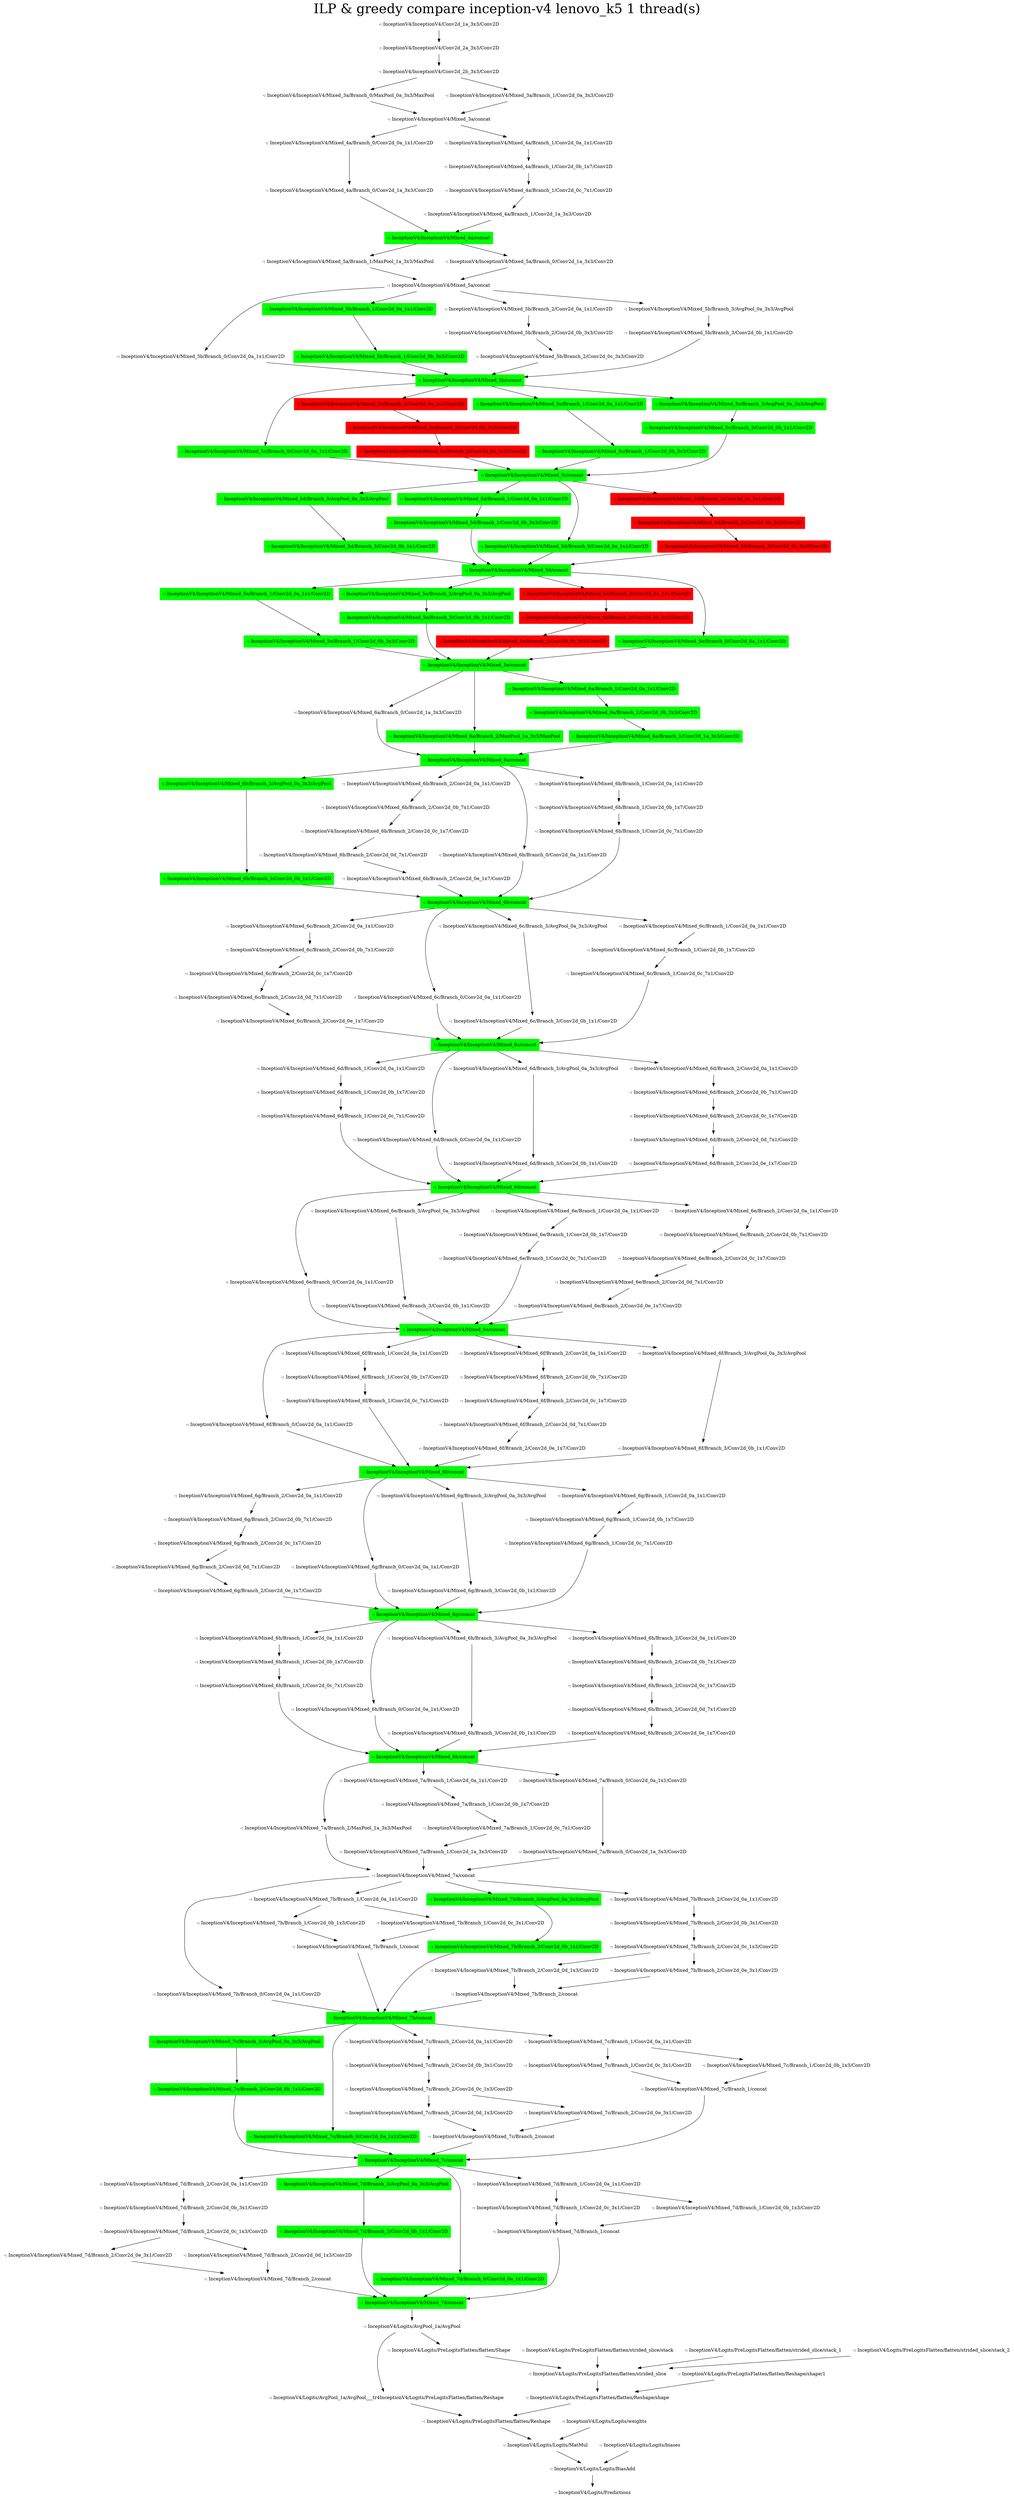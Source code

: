 digraph G {
label     = "ILP & greedy compare inception-v4 lenovo_k5 1 thread(s)"
    labelloc  =  t // t: Place the graph's title on top.
    fontsize  = 40 // Make title stand out by giving a large font size
    fontcolor = black"-: InceptionV4/InceptionV4/Conv2d_1a_3x3/Conv2D"->"-: InceptionV4/InceptionV4/Conv2d_2a_3x3/Conv2D";
"-: InceptionV4/InceptionV4/Conv2d_1a_3x3/Conv2D" [shape=box,style=filled,color=white];
"-: InceptionV4/InceptionV4/Conv2d_2a_3x3/Conv2D"->"-: InceptionV4/InceptionV4/Conv2d_2b_3x3/Conv2D";
"-: InceptionV4/InceptionV4/Conv2d_2a_3x3/Conv2D" [shape=box,style=filled,color=white];
"-: InceptionV4/InceptionV4/Conv2d_2b_3x3/Conv2D"->"-: InceptionV4/InceptionV4/Mixed_3a/Branch_0/MaxPool_0a_3x3/MaxPool";
"-: InceptionV4/InceptionV4/Conv2d_2b_3x3/Conv2D"->"-: InceptionV4/InceptionV4/Mixed_3a/Branch_1/Conv2d_0a_3x3/Conv2D";
"-: InceptionV4/InceptionV4/Conv2d_2b_3x3/Conv2D" [shape=box,style=filled,color=white];
"-: InceptionV4/InceptionV4/Mixed_3a/Branch_0/MaxPool_0a_3x3/MaxPool"->"-: InceptionV4/InceptionV4/Mixed_3a/concat";
"-: InceptionV4/InceptionV4/Mixed_3a/Branch_0/MaxPool_0a_3x3/MaxPool" [shape=box,style=filled,color=white];
"-: InceptionV4/InceptionV4/Mixed_3a/Branch_1/Conv2d_0a_3x3/Conv2D"->"-: InceptionV4/InceptionV4/Mixed_3a/concat";
"-: InceptionV4/InceptionV4/Mixed_3a/Branch_1/Conv2d_0a_3x3/Conv2D" [shape=box,style=filled,color=white];
"-: InceptionV4/InceptionV4/Mixed_3a/concat"->"-: InceptionV4/InceptionV4/Mixed_4a/Branch_0/Conv2d_0a_1x1/Conv2D";
"-: InceptionV4/InceptionV4/Mixed_3a/concat"->"-: InceptionV4/InceptionV4/Mixed_4a/Branch_1/Conv2d_0a_1x1/Conv2D";
"-: InceptionV4/InceptionV4/Mixed_3a/concat" [shape=box,style=filled,color=white];
"-: InceptionV4/InceptionV4/Mixed_4a/Branch_0/Conv2d_0a_1x1/Conv2D"->"-: InceptionV4/InceptionV4/Mixed_4a/Branch_0/Conv2d_1a_3x3/Conv2D";
"-: InceptionV4/InceptionV4/Mixed_4a/Branch_0/Conv2d_0a_1x1/Conv2D" [shape=box,style=filled,color=white];
"-: InceptionV4/InceptionV4/Mixed_4a/Branch_0/Conv2d_1a_3x3/Conv2D"->"-: InceptionV4/InceptionV4/Mixed_4a/concat";
"-: InceptionV4/InceptionV4/Mixed_4a/Branch_0/Conv2d_1a_3x3/Conv2D" [shape=box,style=filled,color=white];
"-: InceptionV4/InceptionV4/Mixed_4a/Branch_1/Conv2d_0a_1x1/Conv2D"->"-: InceptionV4/InceptionV4/Mixed_4a/Branch_1/Conv2d_0b_1x7/Conv2D";
"-: InceptionV4/InceptionV4/Mixed_4a/Branch_1/Conv2d_0a_1x1/Conv2D" [shape=box,style=filled,color=white];
"-: InceptionV4/InceptionV4/Mixed_4a/Branch_1/Conv2d_0b_1x7/Conv2D"->"-: InceptionV4/InceptionV4/Mixed_4a/Branch_1/Conv2d_0c_7x1/Conv2D";
"-: InceptionV4/InceptionV4/Mixed_4a/Branch_1/Conv2d_0b_1x7/Conv2D" [shape=box,style=filled,color=white];
"-: InceptionV4/InceptionV4/Mixed_4a/Branch_1/Conv2d_0c_7x1/Conv2D"->"-: InceptionV4/InceptionV4/Mixed_4a/Branch_1/Conv2d_1a_3x3/Conv2D";
"-: InceptionV4/InceptionV4/Mixed_4a/Branch_1/Conv2d_0c_7x1/Conv2D" [shape=box,style=filled,color=white];
"-: InceptionV4/InceptionV4/Mixed_4a/Branch_1/Conv2d_1a_3x3/Conv2D"->"-: InceptionV4/InceptionV4/Mixed_4a/concat";
"-: InceptionV4/InceptionV4/Mixed_4a/Branch_1/Conv2d_1a_3x3/Conv2D" [shape=box,style=filled,color=white];
"-: InceptionV4/InceptionV4/Mixed_4a/concat"->"-: InceptionV4/InceptionV4/Mixed_5a/Branch_1/MaxPool_1a_3x3/MaxPool";
"-: InceptionV4/InceptionV4/Mixed_4a/concat"->"-: InceptionV4/InceptionV4/Mixed_5a/Branch_0/Conv2d_1a_3x3/Conv2D";
"-: InceptionV4/InceptionV4/Mixed_4a/concat" [shape=box,style=filled,color=green];
"-: InceptionV4/InceptionV4/Mixed_5a/Branch_0/Conv2d_1a_3x3/Conv2D"->"-: InceptionV4/InceptionV4/Mixed_5a/concat";
"-: InceptionV4/InceptionV4/Mixed_5a/Branch_0/Conv2d_1a_3x3/Conv2D" [shape=box,style=filled,color=white];
"-: InceptionV4/InceptionV4/Mixed_5a/Branch_1/MaxPool_1a_3x3/MaxPool"->"-: InceptionV4/InceptionV4/Mixed_5a/concat";
"-: InceptionV4/InceptionV4/Mixed_5a/Branch_1/MaxPool_1a_3x3/MaxPool" [shape=box,style=filled,color=white];
"-: InceptionV4/InceptionV4/Mixed_5a/concat"->"-: InceptionV4/InceptionV4/Mixed_5b/Branch_0/Conv2d_0a_1x1/Conv2D";
"-: InceptionV4/InceptionV4/Mixed_5a/concat"->"-: InceptionV4/InceptionV4/Mixed_5b/Branch_1/Conv2d_0a_1x1/Conv2D";
"-: InceptionV4/InceptionV4/Mixed_5a/concat"->"-: InceptionV4/InceptionV4/Mixed_5b/Branch_2/Conv2d_0a_1x1/Conv2D";
"-: InceptionV4/InceptionV4/Mixed_5a/concat"->"-: InceptionV4/InceptionV4/Mixed_5b/Branch_3/AvgPool_0a_3x3/AvgPool";
"-: InceptionV4/InceptionV4/Mixed_5a/concat" [shape=box,style=filled,color=white];
"-: InceptionV4/InceptionV4/Mixed_5b/Branch_0/Conv2d_0a_1x1/Conv2D"->"-: InceptionV4/InceptionV4/Mixed_5b/concat";
"-: InceptionV4/InceptionV4/Mixed_5b/Branch_0/Conv2d_0a_1x1/Conv2D" [shape=box,style=filled,color=white];
"-: InceptionV4/InceptionV4/Mixed_5b/Branch_1/Conv2d_0a_1x1/Conv2D"->"-: InceptionV4/InceptionV4/Mixed_5b/Branch_1/Conv2d_0b_3x3/Conv2D";
"-: InceptionV4/InceptionV4/Mixed_5b/Branch_1/Conv2d_0a_1x1/Conv2D" [shape=box,style=filled,color=green];
"-: InceptionV4/InceptionV4/Mixed_5b/Branch_1/Conv2d_0b_3x3/Conv2D"->"-: InceptionV4/InceptionV4/Mixed_5b/concat";
"-: InceptionV4/InceptionV4/Mixed_5b/Branch_1/Conv2d_0b_3x3/Conv2D" [shape=box,style=filled,color=green];
"-: InceptionV4/InceptionV4/Mixed_5b/Branch_2/Conv2d_0a_1x1/Conv2D"->"-: InceptionV4/InceptionV4/Mixed_5b/Branch_2/Conv2d_0b_3x3/Conv2D";
"-: InceptionV4/InceptionV4/Mixed_5b/Branch_2/Conv2d_0a_1x1/Conv2D" [shape=box,style=filled,color=white];
"-: InceptionV4/InceptionV4/Mixed_5b/Branch_2/Conv2d_0b_3x3/Conv2D"->"-: InceptionV4/InceptionV4/Mixed_5b/Branch_2/Conv2d_0c_3x3/Conv2D";
"-: InceptionV4/InceptionV4/Mixed_5b/Branch_2/Conv2d_0b_3x3/Conv2D" [shape=box,style=filled,color=white];
"-: InceptionV4/InceptionV4/Mixed_5b/Branch_2/Conv2d_0c_3x3/Conv2D"->"-: InceptionV4/InceptionV4/Mixed_5b/concat";
"-: InceptionV4/InceptionV4/Mixed_5b/Branch_2/Conv2d_0c_3x3/Conv2D" [shape=box,style=filled,color=white];
"-: InceptionV4/InceptionV4/Mixed_5b/Branch_3/AvgPool_0a_3x3/AvgPool"->"-: InceptionV4/InceptionV4/Mixed_5b/Branch_3/Conv2d_0b_1x1/Conv2D";
"-: InceptionV4/InceptionV4/Mixed_5b/Branch_3/AvgPool_0a_3x3/AvgPool" [shape=box,style=filled,color=white];
"-: InceptionV4/InceptionV4/Mixed_5b/Branch_3/Conv2d_0b_1x1/Conv2D"->"-: InceptionV4/InceptionV4/Mixed_5b/concat";
"-: InceptionV4/InceptionV4/Mixed_5b/Branch_3/Conv2d_0b_1x1/Conv2D" [shape=box,style=filled,color=white];
"-: InceptionV4/InceptionV4/Mixed_5b/concat"->"-: InceptionV4/InceptionV4/Mixed_5c/Branch_0/Conv2d_0a_1x1/Conv2D";
"-: InceptionV4/InceptionV4/Mixed_5b/concat"->"-: InceptionV4/InceptionV4/Mixed_5c/Branch_2/Conv2d_0a_1x1/Conv2D";
"-: InceptionV4/InceptionV4/Mixed_5b/concat"->"-: InceptionV4/InceptionV4/Mixed_5c/Branch_1/Conv2d_0a_1x1/Conv2D";
"-: InceptionV4/InceptionV4/Mixed_5b/concat"->"-: InceptionV4/InceptionV4/Mixed_5c/Branch_3/AvgPool_0a_3x3/AvgPool";
"-: InceptionV4/InceptionV4/Mixed_5b/concat" [shape=box,style=filled,color=green];
"-: InceptionV4/InceptionV4/Mixed_5c/Branch_0/Conv2d_0a_1x1/Conv2D"->"-: InceptionV4/InceptionV4/Mixed_5c/concat";
"-: InceptionV4/InceptionV4/Mixed_5c/Branch_0/Conv2d_0a_1x1/Conv2D" [shape=box,style=filled,color=green];
"-: InceptionV4/InceptionV4/Mixed_5c/Branch_1/Conv2d_0a_1x1/Conv2D"->"-: InceptionV4/InceptionV4/Mixed_5c/Branch_1/Conv2d_0b_3x3/Conv2D";
"-: InceptionV4/InceptionV4/Mixed_5c/Branch_1/Conv2d_0a_1x1/Conv2D" [shape=box,style=filled,color=green];
"-: InceptionV4/InceptionV4/Mixed_5c/Branch_1/Conv2d_0b_3x3/Conv2D"->"-: InceptionV4/InceptionV4/Mixed_5c/concat";
"-: InceptionV4/InceptionV4/Mixed_5c/Branch_1/Conv2d_0b_3x3/Conv2D" [shape=box,style=filled,color=green];
"-: InceptionV4/InceptionV4/Mixed_5c/Branch_2/Conv2d_0a_1x1/Conv2D"->"-: InceptionV4/InceptionV4/Mixed_5c/Branch_2/Conv2d_0b_3x3/Conv2D";
"-: InceptionV4/InceptionV4/Mixed_5c/Branch_2/Conv2d_0a_1x1/Conv2D" [shape=box,style=filled,color=red];
"-: InceptionV4/InceptionV4/Mixed_5c/Branch_2/Conv2d_0b_3x3/Conv2D"->"-: InceptionV4/InceptionV4/Mixed_5c/Branch_2/Conv2d_0c_3x3/Conv2D";
"-: InceptionV4/InceptionV4/Mixed_5c/Branch_2/Conv2d_0b_3x3/Conv2D" [shape=box,style=filled,color=red];
"-: InceptionV4/InceptionV4/Mixed_5c/Branch_2/Conv2d_0c_3x3/Conv2D"->"-: InceptionV4/InceptionV4/Mixed_5c/concat";
"-: InceptionV4/InceptionV4/Mixed_5c/Branch_2/Conv2d_0c_3x3/Conv2D" [shape=box,style=filled,color=red];
"-: InceptionV4/InceptionV4/Mixed_5c/Branch_3/AvgPool_0a_3x3/AvgPool"->"-: InceptionV4/InceptionV4/Mixed_5c/Branch_3/Conv2d_0b_1x1/Conv2D";
"-: InceptionV4/InceptionV4/Mixed_5c/Branch_3/AvgPool_0a_3x3/AvgPool" [shape=box,style=filled,color=green];
"-: InceptionV4/InceptionV4/Mixed_5c/Branch_3/Conv2d_0b_1x1/Conv2D"->"-: InceptionV4/InceptionV4/Mixed_5c/concat";
"-: InceptionV4/InceptionV4/Mixed_5c/Branch_3/Conv2d_0b_1x1/Conv2D" [shape=box,style=filled,color=green];
"-: InceptionV4/InceptionV4/Mixed_5c/concat"->"-: InceptionV4/InceptionV4/Mixed_5d/Branch_3/AvgPool_0a_3x3/AvgPool";
"-: InceptionV4/InceptionV4/Mixed_5c/concat"->"-: InceptionV4/InceptionV4/Mixed_5d/Branch_1/Conv2d_0a_1x1/Conv2D";
"-: InceptionV4/InceptionV4/Mixed_5c/concat"->"-: InceptionV4/InceptionV4/Mixed_5d/Branch_0/Conv2d_0a_1x1/Conv2D";
"-: InceptionV4/InceptionV4/Mixed_5c/concat"->"-: InceptionV4/InceptionV4/Mixed_5d/Branch_2/Conv2d_0a_1x1/Conv2D";
"-: InceptionV4/InceptionV4/Mixed_5c/concat" [shape=box,style=filled,color=green];
"-: InceptionV4/InceptionV4/Mixed_5d/Branch_0/Conv2d_0a_1x1/Conv2D"->"-: InceptionV4/InceptionV4/Mixed_5d/concat";
"-: InceptionV4/InceptionV4/Mixed_5d/Branch_0/Conv2d_0a_1x1/Conv2D" [shape=box,style=filled,color=green];
"-: InceptionV4/InceptionV4/Mixed_5d/Branch_1/Conv2d_0a_1x1/Conv2D"->"-: InceptionV4/InceptionV4/Mixed_5d/Branch_1/Conv2d_0b_3x3/Conv2D";
"-: InceptionV4/InceptionV4/Mixed_5d/Branch_1/Conv2d_0a_1x1/Conv2D" [shape=box,style=filled,color=green];
"-: InceptionV4/InceptionV4/Mixed_5d/Branch_1/Conv2d_0b_3x3/Conv2D"->"-: InceptionV4/InceptionV4/Mixed_5d/concat";
"-: InceptionV4/InceptionV4/Mixed_5d/Branch_1/Conv2d_0b_3x3/Conv2D" [shape=box,style=filled,color=green];
"-: InceptionV4/InceptionV4/Mixed_5d/Branch_2/Conv2d_0a_1x1/Conv2D"->"-: InceptionV4/InceptionV4/Mixed_5d/Branch_2/Conv2d_0b_3x3/Conv2D";
"-: InceptionV4/InceptionV4/Mixed_5d/Branch_2/Conv2d_0a_1x1/Conv2D" [shape=box,style=filled,color=red];
"-: InceptionV4/InceptionV4/Mixed_5d/Branch_2/Conv2d_0b_3x3/Conv2D"->"-: InceptionV4/InceptionV4/Mixed_5d/Branch_2/Conv2d_0c_3x3/Conv2D";
"-: InceptionV4/InceptionV4/Mixed_5d/Branch_2/Conv2d_0b_3x3/Conv2D" [shape=box,style=filled,color=red];
"-: InceptionV4/InceptionV4/Mixed_5d/Branch_2/Conv2d_0c_3x3/Conv2D"->"-: InceptionV4/InceptionV4/Mixed_5d/concat";
"-: InceptionV4/InceptionV4/Mixed_5d/Branch_2/Conv2d_0c_3x3/Conv2D" [shape=box,style=filled,color=red];
"-: InceptionV4/InceptionV4/Mixed_5d/Branch_3/AvgPool_0a_3x3/AvgPool"->"-: InceptionV4/InceptionV4/Mixed_5d/Branch_3/Conv2d_0b_1x1/Conv2D";
"-: InceptionV4/InceptionV4/Mixed_5d/Branch_3/AvgPool_0a_3x3/AvgPool" [shape=box,style=filled,color=green];
"-: InceptionV4/InceptionV4/Mixed_5d/Branch_3/Conv2d_0b_1x1/Conv2D"->"-: InceptionV4/InceptionV4/Mixed_5d/concat";
"-: InceptionV4/InceptionV4/Mixed_5d/Branch_3/Conv2d_0b_1x1/Conv2D" [shape=box,style=filled,color=green];
"-: InceptionV4/InceptionV4/Mixed_5d/concat"->"-: InceptionV4/InceptionV4/Mixed_5e/Branch_1/Conv2d_0a_1x1/Conv2D";
"-: InceptionV4/InceptionV4/Mixed_5d/concat"->"-: InceptionV4/InceptionV4/Mixed_5e/Branch_3/AvgPool_0a_3x3/AvgPool";
"-: InceptionV4/InceptionV4/Mixed_5d/concat"->"-: InceptionV4/InceptionV4/Mixed_5e/Branch_2/Conv2d_0a_1x1/Conv2D";
"-: InceptionV4/InceptionV4/Mixed_5d/concat"->"-: InceptionV4/InceptionV4/Mixed_5e/Branch_0/Conv2d_0a_1x1/Conv2D";
"-: InceptionV4/InceptionV4/Mixed_5d/concat" [shape=box,style=filled,color=green];
"-: InceptionV4/InceptionV4/Mixed_5e/Branch_0/Conv2d_0a_1x1/Conv2D"->"-: InceptionV4/InceptionV4/Mixed_5e/concat";
"-: InceptionV4/InceptionV4/Mixed_5e/Branch_0/Conv2d_0a_1x1/Conv2D" [shape=box,style=filled,color=green];
"-: InceptionV4/InceptionV4/Mixed_5e/Branch_1/Conv2d_0a_1x1/Conv2D"->"-: InceptionV4/InceptionV4/Mixed_5e/Branch_1/Conv2d_0b_3x3/Conv2D";
"-: InceptionV4/InceptionV4/Mixed_5e/Branch_1/Conv2d_0a_1x1/Conv2D" [shape=box,style=filled,color=green];
"-: InceptionV4/InceptionV4/Mixed_5e/Branch_1/Conv2d_0b_3x3/Conv2D"->"-: InceptionV4/InceptionV4/Mixed_5e/concat";
"-: InceptionV4/InceptionV4/Mixed_5e/Branch_1/Conv2d_0b_3x3/Conv2D" [shape=box,style=filled,color=green];
"-: InceptionV4/InceptionV4/Mixed_5e/Branch_2/Conv2d_0a_1x1/Conv2D"->"-: InceptionV4/InceptionV4/Mixed_5e/Branch_2/Conv2d_0b_3x3/Conv2D";
"-: InceptionV4/InceptionV4/Mixed_5e/Branch_2/Conv2d_0a_1x1/Conv2D" [shape=box,style=filled,color=red];
"-: InceptionV4/InceptionV4/Mixed_5e/Branch_2/Conv2d_0b_3x3/Conv2D"->"-: InceptionV4/InceptionV4/Mixed_5e/Branch_2/Conv2d_0c_3x3/Conv2D";
"-: InceptionV4/InceptionV4/Mixed_5e/Branch_2/Conv2d_0b_3x3/Conv2D" [shape=box,style=filled,color=red];
"-: InceptionV4/InceptionV4/Mixed_5e/Branch_2/Conv2d_0c_3x3/Conv2D"->"-: InceptionV4/InceptionV4/Mixed_5e/concat";
"-: InceptionV4/InceptionV4/Mixed_5e/Branch_2/Conv2d_0c_3x3/Conv2D" [shape=box,style=filled,color=red];
"-: InceptionV4/InceptionV4/Mixed_5e/Branch_3/AvgPool_0a_3x3/AvgPool"->"-: InceptionV4/InceptionV4/Mixed_5e/Branch_3/Conv2d_0b_1x1/Conv2D";
"-: InceptionV4/InceptionV4/Mixed_5e/Branch_3/AvgPool_0a_3x3/AvgPool" [shape=box,style=filled,color=green];
"-: InceptionV4/InceptionV4/Mixed_5e/Branch_3/Conv2d_0b_1x1/Conv2D"->"-: InceptionV4/InceptionV4/Mixed_5e/concat";
"-: InceptionV4/InceptionV4/Mixed_5e/Branch_3/Conv2d_0b_1x1/Conv2D" [shape=box,style=filled,color=green];
"-: InceptionV4/InceptionV4/Mixed_5e/concat"->"-: InceptionV4/InceptionV4/Mixed_6a/Branch_0/Conv2d_1a_3x3/Conv2D";
"-: InceptionV4/InceptionV4/Mixed_5e/concat"->"-: InceptionV4/InceptionV4/Mixed_6a/Branch_2/MaxPool_1a_3x3/MaxPool";
"-: InceptionV4/InceptionV4/Mixed_5e/concat"->"-: InceptionV4/InceptionV4/Mixed_6a/Branch_1/Conv2d_0a_1x1/Conv2D";
"-: InceptionV4/InceptionV4/Mixed_5e/concat" [shape=box,style=filled,color=green];
"-: InceptionV4/InceptionV4/Mixed_6a/Branch_0/Conv2d_1a_3x3/Conv2D"->"-: InceptionV4/InceptionV4/Mixed_6a/concat";
"-: InceptionV4/InceptionV4/Mixed_6a/Branch_0/Conv2d_1a_3x3/Conv2D" [shape=box,style=filled,color=white];
"-: InceptionV4/InceptionV4/Mixed_6a/Branch_1/Conv2d_0a_1x1/Conv2D"->"-: InceptionV4/InceptionV4/Mixed_6a/Branch_1/Conv2d_0b_3x3/Conv2D";
"-: InceptionV4/InceptionV4/Mixed_6a/Branch_1/Conv2d_0a_1x1/Conv2D" [shape=box,style=filled,color=green];
"-: InceptionV4/InceptionV4/Mixed_6a/Branch_1/Conv2d_0b_3x3/Conv2D"->"-: InceptionV4/InceptionV4/Mixed_6a/Branch_1/Conv2d_1a_3x3/Conv2D";
"-: InceptionV4/InceptionV4/Mixed_6a/Branch_1/Conv2d_0b_3x3/Conv2D" [shape=box,style=filled,color=green];
"-: InceptionV4/InceptionV4/Mixed_6a/Branch_1/Conv2d_1a_3x3/Conv2D"->"-: InceptionV4/InceptionV4/Mixed_6a/concat";
"-: InceptionV4/InceptionV4/Mixed_6a/Branch_1/Conv2d_1a_3x3/Conv2D" [shape=box,style=filled,color=green];
"-: InceptionV4/InceptionV4/Mixed_6a/Branch_2/MaxPool_1a_3x3/MaxPool"->"-: InceptionV4/InceptionV4/Mixed_6a/concat";
"-: InceptionV4/InceptionV4/Mixed_6a/Branch_2/MaxPool_1a_3x3/MaxPool" [shape=box,style=filled,color=green];
"-: InceptionV4/InceptionV4/Mixed_6a/concat"->"-: InceptionV4/InceptionV4/Mixed_6b/Branch_3/AvgPool_0a_3x3/AvgPool";
"-: InceptionV4/InceptionV4/Mixed_6a/concat"->"-: InceptionV4/InceptionV4/Mixed_6b/Branch_2/Conv2d_0a_1x1/Conv2D";
"-: InceptionV4/InceptionV4/Mixed_6a/concat"->"-: InceptionV4/InceptionV4/Mixed_6b/Branch_0/Conv2d_0a_1x1/Conv2D";
"-: InceptionV4/InceptionV4/Mixed_6a/concat"->"-: InceptionV4/InceptionV4/Mixed_6b/Branch_1/Conv2d_0a_1x1/Conv2D";
"-: InceptionV4/InceptionV4/Mixed_6a/concat" [shape=box,style=filled,color=green];
"-: InceptionV4/InceptionV4/Mixed_6b/Branch_0/Conv2d_0a_1x1/Conv2D"->"-: InceptionV4/InceptionV4/Mixed_6b/concat";
"-: InceptionV4/InceptionV4/Mixed_6b/Branch_0/Conv2d_0a_1x1/Conv2D" [shape=box,style=filled,color=white];
"-: InceptionV4/InceptionV4/Mixed_6b/Branch_1/Conv2d_0a_1x1/Conv2D"->"-: InceptionV4/InceptionV4/Mixed_6b/Branch_1/Conv2d_0b_1x7/Conv2D";
"-: InceptionV4/InceptionV4/Mixed_6b/Branch_1/Conv2d_0a_1x1/Conv2D" [shape=box,style=filled,color=white];
"-: InceptionV4/InceptionV4/Mixed_6b/Branch_1/Conv2d_0b_1x7/Conv2D"->"-: InceptionV4/InceptionV4/Mixed_6b/Branch_1/Conv2d_0c_7x1/Conv2D";
"-: InceptionV4/InceptionV4/Mixed_6b/Branch_1/Conv2d_0b_1x7/Conv2D" [shape=box,style=filled,color=white];
"-: InceptionV4/InceptionV4/Mixed_6b/Branch_1/Conv2d_0c_7x1/Conv2D"->"-: InceptionV4/InceptionV4/Mixed_6b/concat";
"-: InceptionV4/InceptionV4/Mixed_6b/Branch_1/Conv2d_0c_7x1/Conv2D" [shape=box,style=filled,color=white];
"-: InceptionV4/InceptionV4/Mixed_6b/Branch_2/Conv2d_0a_1x1/Conv2D"->"-: InceptionV4/InceptionV4/Mixed_6b/Branch_2/Conv2d_0b_7x1/Conv2D";
"-: InceptionV4/InceptionV4/Mixed_6b/Branch_2/Conv2d_0a_1x1/Conv2D" [shape=box,style=filled,color=white];
"-: InceptionV4/InceptionV4/Mixed_6b/Branch_2/Conv2d_0b_7x1/Conv2D"->"-: InceptionV4/InceptionV4/Mixed_6b/Branch_2/Conv2d_0c_1x7/Conv2D";
"-: InceptionV4/InceptionV4/Mixed_6b/Branch_2/Conv2d_0b_7x1/Conv2D" [shape=box,style=filled,color=white];
"-: InceptionV4/InceptionV4/Mixed_6b/Branch_2/Conv2d_0c_1x7/Conv2D"->"-: InceptionV4/InceptionV4/Mixed_6b/Branch_2/Conv2d_0d_7x1/Conv2D";
"-: InceptionV4/InceptionV4/Mixed_6b/Branch_2/Conv2d_0c_1x7/Conv2D" [shape=box,style=filled,color=white];
"-: InceptionV4/InceptionV4/Mixed_6b/Branch_2/Conv2d_0d_7x1/Conv2D"->"-: InceptionV4/InceptionV4/Mixed_6b/Branch_2/Conv2d_0e_1x7/Conv2D";
"-: InceptionV4/InceptionV4/Mixed_6b/Branch_2/Conv2d_0d_7x1/Conv2D" [shape=box,style=filled,color=white];
"-: InceptionV4/InceptionV4/Mixed_6b/Branch_2/Conv2d_0e_1x7/Conv2D"->"-: InceptionV4/InceptionV4/Mixed_6b/concat";
"-: InceptionV4/InceptionV4/Mixed_6b/Branch_2/Conv2d_0e_1x7/Conv2D" [shape=box,style=filled,color=white];
"-: InceptionV4/InceptionV4/Mixed_6b/Branch_3/AvgPool_0a_3x3/AvgPool"->"-: InceptionV4/InceptionV4/Mixed_6b/Branch_3/Conv2d_0b_1x1/Conv2D";
"-: InceptionV4/InceptionV4/Mixed_6b/Branch_3/AvgPool_0a_3x3/AvgPool" [shape=box,style=filled,color=green];
"-: InceptionV4/InceptionV4/Mixed_6b/Branch_3/Conv2d_0b_1x1/Conv2D"->"-: InceptionV4/InceptionV4/Mixed_6b/concat";
"-: InceptionV4/InceptionV4/Mixed_6b/Branch_3/Conv2d_0b_1x1/Conv2D" [shape=box,style=filled,color=green];
"-: InceptionV4/InceptionV4/Mixed_6b/concat"->"-: InceptionV4/InceptionV4/Mixed_6c/Branch_2/Conv2d_0a_1x1/Conv2D";
"-: InceptionV4/InceptionV4/Mixed_6b/concat"->"-: InceptionV4/InceptionV4/Mixed_6c/Branch_0/Conv2d_0a_1x1/Conv2D";
"-: InceptionV4/InceptionV4/Mixed_6b/concat"->"-: InceptionV4/InceptionV4/Mixed_6c/Branch_3/AvgPool_0a_3x3/AvgPool";
"-: InceptionV4/InceptionV4/Mixed_6b/concat"->"-: InceptionV4/InceptionV4/Mixed_6c/Branch_1/Conv2d_0a_1x1/Conv2D";
"-: InceptionV4/InceptionV4/Mixed_6b/concat" [shape=box,style=filled,color=green];
"-: InceptionV4/InceptionV4/Mixed_6c/Branch_0/Conv2d_0a_1x1/Conv2D"->"-: InceptionV4/InceptionV4/Mixed_6c/concat";
"-: InceptionV4/InceptionV4/Mixed_6c/Branch_0/Conv2d_0a_1x1/Conv2D" [shape=box,style=filled,color=white];
"-: InceptionV4/InceptionV4/Mixed_6c/Branch_1/Conv2d_0a_1x1/Conv2D"->"-: InceptionV4/InceptionV4/Mixed_6c/Branch_1/Conv2d_0b_1x7/Conv2D";
"-: InceptionV4/InceptionV4/Mixed_6c/Branch_1/Conv2d_0a_1x1/Conv2D" [shape=box,style=filled,color=white];
"-: InceptionV4/InceptionV4/Mixed_6c/Branch_1/Conv2d_0b_1x7/Conv2D"->"-: InceptionV4/InceptionV4/Mixed_6c/Branch_1/Conv2d_0c_7x1/Conv2D";
"-: InceptionV4/InceptionV4/Mixed_6c/Branch_1/Conv2d_0b_1x7/Conv2D" [shape=box,style=filled,color=white];
"-: InceptionV4/InceptionV4/Mixed_6c/Branch_1/Conv2d_0c_7x1/Conv2D"->"-: InceptionV4/InceptionV4/Mixed_6c/concat";
"-: InceptionV4/InceptionV4/Mixed_6c/Branch_1/Conv2d_0c_7x1/Conv2D" [shape=box,style=filled,color=white];
"-: InceptionV4/InceptionV4/Mixed_6c/Branch_2/Conv2d_0a_1x1/Conv2D"->"-: InceptionV4/InceptionV4/Mixed_6c/Branch_2/Conv2d_0b_7x1/Conv2D";
"-: InceptionV4/InceptionV4/Mixed_6c/Branch_2/Conv2d_0a_1x1/Conv2D" [shape=box,style=filled,color=white];
"-: InceptionV4/InceptionV4/Mixed_6c/Branch_2/Conv2d_0b_7x1/Conv2D"->"-: InceptionV4/InceptionV4/Mixed_6c/Branch_2/Conv2d_0c_1x7/Conv2D";
"-: InceptionV4/InceptionV4/Mixed_6c/Branch_2/Conv2d_0b_7x1/Conv2D" [shape=box,style=filled,color=white];
"-: InceptionV4/InceptionV4/Mixed_6c/Branch_2/Conv2d_0c_1x7/Conv2D"->"-: InceptionV4/InceptionV4/Mixed_6c/Branch_2/Conv2d_0d_7x1/Conv2D";
"-: InceptionV4/InceptionV4/Mixed_6c/Branch_2/Conv2d_0c_1x7/Conv2D" [shape=box,style=filled,color=white];
"-: InceptionV4/InceptionV4/Mixed_6c/Branch_2/Conv2d_0d_7x1/Conv2D"->"-: InceptionV4/InceptionV4/Mixed_6c/Branch_2/Conv2d_0e_1x7/Conv2D";
"-: InceptionV4/InceptionV4/Mixed_6c/Branch_2/Conv2d_0d_7x1/Conv2D" [shape=box,style=filled,color=white];
"-: InceptionV4/InceptionV4/Mixed_6c/Branch_2/Conv2d_0e_1x7/Conv2D"->"-: InceptionV4/InceptionV4/Mixed_6c/concat";
"-: InceptionV4/InceptionV4/Mixed_6c/Branch_2/Conv2d_0e_1x7/Conv2D" [shape=box,style=filled,color=white];
"-: InceptionV4/InceptionV4/Mixed_6c/Branch_3/AvgPool_0a_3x3/AvgPool"->"-: InceptionV4/InceptionV4/Mixed_6c/Branch_3/Conv2d_0b_1x1/Conv2D";
"-: InceptionV4/InceptionV4/Mixed_6c/Branch_3/AvgPool_0a_3x3/AvgPool" [shape=box,style=filled,color=white];
"-: InceptionV4/InceptionV4/Mixed_6c/Branch_3/Conv2d_0b_1x1/Conv2D"->"-: InceptionV4/InceptionV4/Mixed_6c/concat";
"-: InceptionV4/InceptionV4/Mixed_6c/Branch_3/Conv2d_0b_1x1/Conv2D" [shape=box,style=filled,color=white];
"-: InceptionV4/InceptionV4/Mixed_6c/concat"->"-: InceptionV4/InceptionV4/Mixed_6d/Branch_1/Conv2d_0a_1x1/Conv2D";
"-: InceptionV4/InceptionV4/Mixed_6c/concat"->"-: InceptionV4/InceptionV4/Mixed_6d/Branch_0/Conv2d_0a_1x1/Conv2D";
"-: InceptionV4/InceptionV4/Mixed_6c/concat"->"-: InceptionV4/InceptionV4/Mixed_6d/Branch_3/AvgPool_0a_3x3/AvgPool";
"-: InceptionV4/InceptionV4/Mixed_6c/concat"->"-: InceptionV4/InceptionV4/Mixed_6d/Branch_2/Conv2d_0a_1x1/Conv2D";
"-: InceptionV4/InceptionV4/Mixed_6c/concat" [shape=box,style=filled,color=green];
"-: InceptionV4/InceptionV4/Mixed_6d/Branch_0/Conv2d_0a_1x1/Conv2D"->"-: InceptionV4/InceptionV4/Mixed_6d/concat";
"-: InceptionV4/InceptionV4/Mixed_6d/Branch_0/Conv2d_0a_1x1/Conv2D" [shape=box,style=filled,color=white];
"-: InceptionV4/InceptionV4/Mixed_6d/Branch_1/Conv2d_0a_1x1/Conv2D"->"-: InceptionV4/InceptionV4/Mixed_6d/Branch_1/Conv2d_0b_1x7/Conv2D";
"-: InceptionV4/InceptionV4/Mixed_6d/Branch_1/Conv2d_0a_1x1/Conv2D" [shape=box,style=filled,color=white];
"-: InceptionV4/InceptionV4/Mixed_6d/Branch_1/Conv2d_0b_1x7/Conv2D"->"-: InceptionV4/InceptionV4/Mixed_6d/Branch_1/Conv2d_0c_7x1/Conv2D";
"-: InceptionV4/InceptionV4/Mixed_6d/Branch_1/Conv2d_0b_1x7/Conv2D" [shape=box,style=filled,color=white];
"-: InceptionV4/InceptionV4/Mixed_6d/Branch_1/Conv2d_0c_7x1/Conv2D"->"-: InceptionV4/InceptionV4/Mixed_6d/concat";
"-: InceptionV4/InceptionV4/Mixed_6d/Branch_1/Conv2d_0c_7x1/Conv2D" [shape=box,style=filled,color=white];
"-: InceptionV4/InceptionV4/Mixed_6d/Branch_2/Conv2d_0a_1x1/Conv2D"->"-: InceptionV4/InceptionV4/Mixed_6d/Branch_2/Conv2d_0b_7x1/Conv2D";
"-: InceptionV4/InceptionV4/Mixed_6d/Branch_2/Conv2d_0a_1x1/Conv2D" [shape=box,style=filled,color=white];
"-: InceptionV4/InceptionV4/Mixed_6d/Branch_2/Conv2d_0b_7x1/Conv2D"->"-: InceptionV4/InceptionV4/Mixed_6d/Branch_2/Conv2d_0c_1x7/Conv2D";
"-: InceptionV4/InceptionV4/Mixed_6d/Branch_2/Conv2d_0b_7x1/Conv2D" [shape=box,style=filled,color=white];
"-: InceptionV4/InceptionV4/Mixed_6d/Branch_2/Conv2d_0c_1x7/Conv2D"->"-: InceptionV4/InceptionV4/Mixed_6d/Branch_2/Conv2d_0d_7x1/Conv2D";
"-: InceptionV4/InceptionV4/Mixed_6d/Branch_2/Conv2d_0c_1x7/Conv2D" [shape=box,style=filled,color=white];
"-: InceptionV4/InceptionV4/Mixed_6d/Branch_2/Conv2d_0d_7x1/Conv2D"->"-: InceptionV4/InceptionV4/Mixed_6d/Branch_2/Conv2d_0e_1x7/Conv2D";
"-: InceptionV4/InceptionV4/Mixed_6d/Branch_2/Conv2d_0d_7x1/Conv2D" [shape=box,style=filled,color=white];
"-: InceptionV4/InceptionV4/Mixed_6d/Branch_2/Conv2d_0e_1x7/Conv2D"->"-: InceptionV4/InceptionV4/Mixed_6d/concat";
"-: InceptionV4/InceptionV4/Mixed_6d/Branch_2/Conv2d_0e_1x7/Conv2D" [shape=box,style=filled,color=white];
"-: InceptionV4/InceptionV4/Mixed_6d/Branch_3/AvgPool_0a_3x3/AvgPool"->"-: InceptionV4/InceptionV4/Mixed_6d/Branch_3/Conv2d_0b_1x1/Conv2D";
"-: InceptionV4/InceptionV4/Mixed_6d/Branch_3/AvgPool_0a_3x3/AvgPool" [shape=box,style=filled,color=white];
"-: InceptionV4/InceptionV4/Mixed_6d/Branch_3/Conv2d_0b_1x1/Conv2D"->"-: InceptionV4/InceptionV4/Mixed_6d/concat";
"-: InceptionV4/InceptionV4/Mixed_6d/Branch_3/Conv2d_0b_1x1/Conv2D" [shape=box,style=filled,color=white];
"-: InceptionV4/InceptionV4/Mixed_6d/concat"->"-: InceptionV4/InceptionV4/Mixed_6e/Branch_0/Conv2d_0a_1x1/Conv2D";
"-: InceptionV4/InceptionV4/Mixed_6d/concat"->"-: InceptionV4/InceptionV4/Mixed_6e/Branch_3/AvgPool_0a_3x3/AvgPool";
"-: InceptionV4/InceptionV4/Mixed_6d/concat"->"-: InceptionV4/InceptionV4/Mixed_6e/Branch_1/Conv2d_0a_1x1/Conv2D";
"-: InceptionV4/InceptionV4/Mixed_6d/concat"->"-: InceptionV4/InceptionV4/Mixed_6e/Branch_2/Conv2d_0a_1x1/Conv2D";
"-: InceptionV4/InceptionV4/Mixed_6d/concat" [shape=box,style=filled,color=green];
"-: InceptionV4/InceptionV4/Mixed_6e/Branch_0/Conv2d_0a_1x1/Conv2D"->"-: InceptionV4/InceptionV4/Mixed_6e/concat";
"-: InceptionV4/InceptionV4/Mixed_6e/Branch_0/Conv2d_0a_1x1/Conv2D" [shape=box,style=filled,color=white];
"-: InceptionV4/InceptionV4/Mixed_6e/Branch_1/Conv2d_0a_1x1/Conv2D"->"-: InceptionV4/InceptionV4/Mixed_6e/Branch_1/Conv2d_0b_1x7/Conv2D";
"-: InceptionV4/InceptionV4/Mixed_6e/Branch_1/Conv2d_0a_1x1/Conv2D" [shape=box,style=filled,color=white];
"-: InceptionV4/InceptionV4/Mixed_6e/Branch_1/Conv2d_0b_1x7/Conv2D"->"-: InceptionV4/InceptionV4/Mixed_6e/Branch_1/Conv2d_0c_7x1/Conv2D";
"-: InceptionV4/InceptionV4/Mixed_6e/Branch_1/Conv2d_0b_1x7/Conv2D" [shape=box,style=filled,color=white];
"-: InceptionV4/InceptionV4/Mixed_6e/Branch_1/Conv2d_0c_7x1/Conv2D"->"-: InceptionV4/InceptionV4/Mixed_6e/concat";
"-: InceptionV4/InceptionV4/Mixed_6e/Branch_1/Conv2d_0c_7x1/Conv2D" [shape=box,style=filled,color=white];
"-: InceptionV4/InceptionV4/Mixed_6e/Branch_2/Conv2d_0a_1x1/Conv2D"->"-: InceptionV4/InceptionV4/Mixed_6e/Branch_2/Conv2d_0b_7x1/Conv2D";
"-: InceptionV4/InceptionV4/Mixed_6e/Branch_2/Conv2d_0a_1x1/Conv2D" [shape=box,style=filled,color=white];
"-: InceptionV4/InceptionV4/Mixed_6e/Branch_2/Conv2d_0b_7x1/Conv2D"->"-: InceptionV4/InceptionV4/Mixed_6e/Branch_2/Conv2d_0c_1x7/Conv2D";
"-: InceptionV4/InceptionV4/Mixed_6e/Branch_2/Conv2d_0b_7x1/Conv2D" [shape=box,style=filled,color=white];
"-: InceptionV4/InceptionV4/Mixed_6e/Branch_2/Conv2d_0c_1x7/Conv2D"->"-: InceptionV4/InceptionV4/Mixed_6e/Branch_2/Conv2d_0d_7x1/Conv2D";
"-: InceptionV4/InceptionV4/Mixed_6e/Branch_2/Conv2d_0c_1x7/Conv2D" [shape=box,style=filled,color=white];
"-: InceptionV4/InceptionV4/Mixed_6e/Branch_2/Conv2d_0d_7x1/Conv2D"->"-: InceptionV4/InceptionV4/Mixed_6e/Branch_2/Conv2d_0e_1x7/Conv2D";
"-: InceptionV4/InceptionV4/Mixed_6e/Branch_2/Conv2d_0d_7x1/Conv2D" [shape=box,style=filled,color=white];
"-: InceptionV4/InceptionV4/Mixed_6e/Branch_2/Conv2d_0e_1x7/Conv2D"->"-: InceptionV4/InceptionV4/Mixed_6e/concat";
"-: InceptionV4/InceptionV4/Mixed_6e/Branch_2/Conv2d_0e_1x7/Conv2D" [shape=box,style=filled,color=white];
"-: InceptionV4/InceptionV4/Mixed_6e/Branch_3/AvgPool_0a_3x3/AvgPool"->"-: InceptionV4/InceptionV4/Mixed_6e/Branch_3/Conv2d_0b_1x1/Conv2D";
"-: InceptionV4/InceptionV4/Mixed_6e/Branch_3/AvgPool_0a_3x3/AvgPool" [shape=box,style=filled,color=white];
"-: InceptionV4/InceptionV4/Mixed_6e/Branch_3/Conv2d_0b_1x1/Conv2D"->"-: InceptionV4/InceptionV4/Mixed_6e/concat";
"-: InceptionV4/InceptionV4/Mixed_6e/Branch_3/Conv2d_0b_1x1/Conv2D" [shape=box,style=filled,color=white];
"-: InceptionV4/InceptionV4/Mixed_6e/concat"->"-: InceptionV4/InceptionV4/Mixed_6f/Branch_0/Conv2d_0a_1x1/Conv2D";
"-: InceptionV4/InceptionV4/Mixed_6e/concat"->"-: InceptionV4/InceptionV4/Mixed_6f/Branch_1/Conv2d_0a_1x1/Conv2D";
"-: InceptionV4/InceptionV4/Mixed_6e/concat"->"-: InceptionV4/InceptionV4/Mixed_6f/Branch_2/Conv2d_0a_1x1/Conv2D";
"-: InceptionV4/InceptionV4/Mixed_6e/concat"->"-: InceptionV4/InceptionV4/Mixed_6f/Branch_3/AvgPool_0a_3x3/AvgPool";
"-: InceptionV4/InceptionV4/Mixed_6e/concat" [shape=box,style=filled,color=green];
"-: InceptionV4/InceptionV4/Mixed_6f/Branch_0/Conv2d_0a_1x1/Conv2D"->"-: InceptionV4/InceptionV4/Mixed_6f/concat";
"-: InceptionV4/InceptionV4/Mixed_6f/Branch_0/Conv2d_0a_1x1/Conv2D" [shape=box,style=filled,color=white];
"-: InceptionV4/InceptionV4/Mixed_6f/Branch_1/Conv2d_0a_1x1/Conv2D"->"-: InceptionV4/InceptionV4/Mixed_6f/Branch_1/Conv2d_0b_1x7/Conv2D";
"-: InceptionV4/InceptionV4/Mixed_6f/Branch_1/Conv2d_0a_1x1/Conv2D" [shape=box,style=filled,color=white];
"-: InceptionV4/InceptionV4/Mixed_6f/Branch_1/Conv2d_0b_1x7/Conv2D"->"-: InceptionV4/InceptionV4/Mixed_6f/Branch_1/Conv2d_0c_7x1/Conv2D";
"-: InceptionV4/InceptionV4/Mixed_6f/Branch_1/Conv2d_0b_1x7/Conv2D" [shape=box,style=filled,color=white];
"-: InceptionV4/InceptionV4/Mixed_6f/Branch_1/Conv2d_0c_7x1/Conv2D"->"-: InceptionV4/InceptionV4/Mixed_6f/concat";
"-: InceptionV4/InceptionV4/Mixed_6f/Branch_1/Conv2d_0c_7x1/Conv2D" [shape=box,style=filled,color=white];
"-: InceptionV4/InceptionV4/Mixed_6f/Branch_2/Conv2d_0a_1x1/Conv2D"->"-: InceptionV4/InceptionV4/Mixed_6f/Branch_2/Conv2d_0b_7x1/Conv2D";
"-: InceptionV4/InceptionV4/Mixed_6f/Branch_2/Conv2d_0a_1x1/Conv2D" [shape=box,style=filled,color=white];
"-: InceptionV4/InceptionV4/Mixed_6f/Branch_2/Conv2d_0b_7x1/Conv2D"->"-: InceptionV4/InceptionV4/Mixed_6f/Branch_2/Conv2d_0c_1x7/Conv2D";
"-: InceptionV4/InceptionV4/Mixed_6f/Branch_2/Conv2d_0b_7x1/Conv2D" [shape=box,style=filled,color=white];
"-: InceptionV4/InceptionV4/Mixed_6f/Branch_2/Conv2d_0c_1x7/Conv2D"->"-: InceptionV4/InceptionV4/Mixed_6f/Branch_2/Conv2d_0d_7x1/Conv2D";
"-: InceptionV4/InceptionV4/Mixed_6f/Branch_2/Conv2d_0c_1x7/Conv2D" [shape=box,style=filled,color=white];
"-: InceptionV4/InceptionV4/Mixed_6f/Branch_2/Conv2d_0d_7x1/Conv2D"->"-: InceptionV4/InceptionV4/Mixed_6f/Branch_2/Conv2d_0e_1x7/Conv2D";
"-: InceptionV4/InceptionV4/Mixed_6f/Branch_2/Conv2d_0d_7x1/Conv2D" [shape=box,style=filled,color=white];
"-: InceptionV4/InceptionV4/Mixed_6f/Branch_2/Conv2d_0e_1x7/Conv2D"->"-: InceptionV4/InceptionV4/Mixed_6f/concat";
"-: InceptionV4/InceptionV4/Mixed_6f/Branch_2/Conv2d_0e_1x7/Conv2D" [shape=box,style=filled,color=white];
"-: InceptionV4/InceptionV4/Mixed_6f/Branch_3/AvgPool_0a_3x3/AvgPool"->"-: InceptionV4/InceptionV4/Mixed_6f/Branch_3/Conv2d_0b_1x1/Conv2D";
"-: InceptionV4/InceptionV4/Mixed_6f/Branch_3/AvgPool_0a_3x3/AvgPool" [shape=box,style=filled,color=white];
"-: InceptionV4/InceptionV4/Mixed_6f/Branch_3/Conv2d_0b_1x1/Conv2D"->"-: InceptionV4/InceptionV4/Mixed_6f/concat";
"-: InceptionV4/InceptionV4/Mixed_6f/Branch_3/Conv2d_0b_1x1/Conv2D" [shape=box,style=filled,color=white];
"-: InceptionV4/InceptionV4/Mixed_6f/concat"->"-: InceptionV4/InceptionV4/Mixed_6g/Branch_2/Conv2d_0a_1x1/Conv2D";
"-: InceptionV4/InceptionV4/Mixed_6f/concat"->"-: InceptionV4/InceptionV4/Mixed_6g/Branch_0/Conv2d_0a_1x1/Conv2D";
"-: InceptionV4/InceptionV4/Mixed_6f/concat"->"-: InceptionV4/InceptionV4/Mixed_6g/Branch_3/AvgPool_0a_3x3/AvgPool";
"-: InceptionV4/InceptionV4/Mixed_6f/concat"->"-: InceptionV4/InceptionV4/Mixed_6g/Branch_1/Conv2d_0a_1x1/Conv2D";
"-: InceptionV4/InceptionV4/Mixed_6f/concat" [shape=box,style=filled,color=green];
"-: InceptionV4/InceptionV4/Mixed_6g/Branch_0/Conv2d_0a_1x1/Conv2D"->"-: InceptionV4/InceptionV4/Mixed_6g/concat";
"-: InceptionV4/InceptionV4/Mixed_6g/Branch_0/Conv2d_0a_1x1/Conv2D" [shape=box,style=filled,color=white];
"-: InceptionV4/InceptionV4/Mixed_6g/Branch_1/Conv2d_0a_1x1/Conv2D"->"-: InceptionV4/InceptionV4/Mixed_6g/Branch_1/Conv2d_0b_1x7/Conv2D";
"-: InceptionV4/InceptionV4/Mixed_6g/Branch_1/Conv2d_0a_1x1/Conv2D" [shape=box,style=filled,color=white];
"-: InceptionV4/InceptionV4/Mixed_6g/Branch_1/Conv2d_0b_1x7/Conv2D"->"-: InceptionV4/InceptionV4/Mixed_6g/Branch_1/Conv2d_0c_7x1/Conv2D";
"-: InceptionV4/InceptionV4/Mixed_6g/Branch_1/Conv2d_0b_1x7/Conv2D" [shape=box,style=filled,color=white];
"-: InceptionV4/InceptionV4/Mixed_6g/Branch_1/Conv2d_0c_7x1/Conv2D"->"-: InceptionV4/InceptionV4/Mixed_6g/concat";
"-: InceptionV4/InceptionV4/Mixed_6g/Branch_1/Conv2d_0c_7x1/Conv2D" [shape=box,style=filled,color=white];
"-: InceptionV4/InceptionV4/Mixed_6g/Branch_2/Conv2d_0a_1x1/Conv2D"->"-: InceptionV4/InceptionV4/Mixed_6g/Branch_2/Conv2d_0b_7x1/Conv2D";
"-: InceptionV4/InceptionV4/Mixed_6g/Branch_2/Conv2d_0a_1x1/Conv2D" [shape=box,style=filled,color=white];
"-: InceptionV4/InceptionV4/Mixed_6g/Branch_2/Conv2d_0b_7x1/Conv2D"->"-: InceptionV4/InceptionV4/Mixed_6g/Branch_2/Conv2d_0c_1x7/Conv2D";
"-: InceptionV4/InceptionV4/Mixed_6g/Branch_2/Conv2d_0b_7x1/Conv2D" [shape=box,style=filled,color=white];
"-: InceptionV4/InceptionV4/Mixed_6g/Branch_2/Conv2d_0c_1x7/Conv2D"->"-: InceptionV4/InceptionV4/Mixed_6g/Branch_2/Conv2d_0d_7x1/Conv2D";
"-: InceptionV4/InceptionV4/Mixed_6g/Branch_2/Conv2d_0c_1x7/Conv2D" [shape=box,style=filled,color=white];
"-: InceptionV4/InceptionV4/Mixed_6g/Branch_2/Conv2d_0d_7x1/Conv2D"->"-: InceptionV4/InceptionV4/Mixed_6g/Branch_2/Conv2d_0e_1x7/Conv2D";
"-: InceptionV4/InceptionV4/Mixed_6g/Branch_2/Conv2d_0d_7x1/Conv2D" [shape=box,style=filled,color=white];
"-: InceptionV4/InceptionV4/Mixed_6g/Branch_2/Conv2d_0e_1x7/Conv2D"->"-: InceptionV4/InceptionV4/Mixed_6g/concat";
"-: InceptionV4/InceptionV4/Mixed_6g/Branch_2/Conv2d_0e_1x7/Conv2D" [shape=box,style=filled,color=white];
"-: InceptionV4/InceptionV4/Mixed_6g/Branch_3/AvgPool_0a_3x3/AvgPool"->"-: InceptionV4/InceptionV4/Mixed_6g/Branch_3/Conv2d_0b_1x1/Conv2D";
"-: InceptionV4/InceptionV4/Mixed_6g/Branch_3/AvgPool_0a_3x3/AvgPool" [shape=box,style=filled,color=white];
"-: InceptionV4/InceptionV4/Mixed_6g/Branch_3/Conv2d_0b_1x1/Conv2D"->"-: InceptionV4/InceptionV4/Mixed_6g/concat";
"-: InceptionV4/InceptionV4/Mixed_6g/Branch_3/Conv2d_0b_1x1/Conv2D" [shape=box,style=filled,color=white];
"-: InceptionV4/InceptionV4/Mixed_6g/concat"->"-: InceptionV4/InceptionV4/Mixed_6h/Branch_1/Conv2d_0a_1x1/Conv2D";
"-: InceptionV4/InceptionV4/Mixed_6g/concat"->"-: InceptionV4/InceptionV4/Mixed_6h/Branch_0/Conv2d_0a_1x1/Conv2D";
"-: InceptionV4/InceptionV4/Mixed_6g/concat"->"-: InceptionV4/InceptionV4/Mixed_6h/Branch_3/AvgPool_0a_3x3/AvgPool";
"-: InceptionV4/InceptionV4/Mixed_6g/concat"->"-: InceptionV4/InceptionV4/Mixed_6h/Branch_2/Conv2d_0a_1x1/Conv2D";
"-: InceptionV4/InceptionV4/Mixed_6g/concat" [shape=box,style=filled,color=green];
"-: InceptionV4/InceptionV4/Mixed_6h/Branch_0/Conv2d_0a_1x1/Conv2D"->"-: InceptionV4/InceptionV4/Mixed_6h/concat";
"-: InceptionV4/InceptionV4/Mixed_6h/Branch_0/Conv2d_0a_1x1/Conv2D" [shape=box,style=filled,color=white];
"-: InceptionV4/InceptionV4/Mixed_6h/Branch_1/Conv2d_0a_1x1/Conv2D"->"-: InceptionV4/InceptionV4/Mixed_6h/Branch_1/Conv2d_0b_1x7/Conv2D";
"-: InceptionV4/InceptionV4/Mixed_6h/Branch_1/Conv2d_0a_1x1/Conv2D" [shape=box,style=filled,color=white];
"-: InceptionV4/InceptionV4/Mixed_6h/Branch_1/Conv2d_0b_1x7/Conv2D"->"-: InceptionV4/InceptionV4/Mixed_6h/Branch_1/Conv2d_0c_7x1/Conv2D";
"-: InceptionV4/InceptionV4/Mixed_6h/Branch_1/Conv2d_0b_1x7/Conv2D" [shape=box,style=filled,color=white];
"-: InceptionV4/InceptionV4/Mixed_6h/Branch_1/Conv2d_0c_7x1/Conv2D"->"-: InceptionV4/InceptionV4/Mixed_6h/concat";
"-: InceptionV4/InceptionV4/Mixed_6h/Branch_1/Conv2d_0c_7x1/Conv2D" [shape=box,style=filled,color=white];
"-: InceptionV4/InceptionV4/Mixed_6h/Branch_2/Conv2d_0a_1x1/Conv2D"->"-: InceptionV4/InceptionV4/Mixed_6h/Branch_2/Conv2d_0b_7x1/Conv2D";
"-: InceptionV4/InceptionV4/Mixed_6h/Branch_2/Conv2d_0a_1x1/Conv2D" [shape=box,style=filled,color=white];
"-: InceptionV4/InceptionV4/Mixed_6h/Branch_2/Conv2d_0b_7x1/Conv2D"->"-: InceptionV4/InceptionV4/Mixed_6h/Branch_2/Conv2d_0c_1x7/Conv2D";
"-: InceptionV4/InceptionV4/Mixed_6h/Branch_2/Conv2d_0b_7x1/Conv2D" [shape=box,style=filled,color=white];
"-: InceptionV4/InceptionV4/Mixed_6h/Branch_2/Conv2d_0c_1x7/Conv2D"->"-: InceptionV4/InceptionV4/Mixed_6h/Branch_2/Conv2d_0d_7x1/Conv2D";
"-: InceptionV4/InceptionV4/Mixed_6h/Branch_2/Conv2d_0c_1x7/Conv2D" [shape=box,style=filled,color=white];
"-: InceptionV4/InceptionV4/Mixed_6h/Branch_2/Conv2d_0d_7x1/Conv2D"->"-: InceptionV4/InceptionV4/Mixed_6h/Branch_2/Conv2d_0e_1x7/Conv2D";
"-: InceptionV4/InceptionV4/Mixed_6h/Branch_2/Conv2d_0d_7x1/Conv2D" [shape=box,style=filled,color=white];
"-: InceptionV4/InceptionV4/Mixed_6h/Branch_2/Conv2d_0e_1x7/Conv2D"->"-: InceptionV4/InceptionV4/Mixed_6h/concat";
"-: InceptionV4/InceptionV4/Mixed_6h/Branch_2/Conv2d_0e_1x7/Conv2D" [shape=box,style=filled,color=white];
"-: InceptionV4/InceptionV4/Mixed_6h/Branch_3/AvgPool_0a_3x3/AvgPool"->"-: InceptionV4/InceptionV4/Mixed_6h/Branch_3/Conv2d_0b_1x1/Conv2D";
"-: InceptionV4/InceptionV4/Mixed_6h/Branch_3/AvgPool_0a_3x3/AvgPool" [shape=box,style=filled,color=white];
"-: InceptionV4/InceptionV4/Mixed_6h/Branch_3/Conv2d_0b_1x1/Conv2D"->"-: InceptionV4/InceptionV4/Mixed_6h/concat";
"-: InceptionV4/InceptionV4/Mixed_6h/Branch_3/Conv2d_0b_1x1/Conv2D" [shape=box,style=filled,color=white];
"-: InceptionV4/InceptionV4/Mixed_6h/concat"->"-: InceptionV4/InceptionV4/Mixed_7a/Branch_2/MaxPool_1a_3x3/MaxPool";
"-: InceptionV4/InceptionV4/Mixed_6h/concat"->"-: InceptionV4/InceptionV4/Mixed_7a/Branch_1/Conv2d_0a_1x1/Conv2D";
"-: InceptionV4/InceptionV4/Mixed_6h/concat"->"-: InceptionV4/InceptionV4/Mixed_7a/Branch_0/Conv2d_0a_1x1/Conv2D";
"-: InceptionV4/InceptionV4/Mixed_6h/concat" [shape=box,style=filled,color=green];
"-: InceptionV4/InceptionV4/Mixed_7a/Branch_0/Conv2d_0a_1x1/Conv2D"->"-: InceptionV4/InceptionV4/Mixed_7a/Branch_0/Conv2d_1a_3x3/Conv2D";
"-: InceptionV4/InceptionV4/Mixed_7a/Branch_0/Conv2d_0a_1x1/Conv2D" [shape=box,style=filled,color=white];
"-: InceptionV4/InceptionV4/Mixed_7a/Branch_0/Conv2d_1a_3x3/Conv2D"->"-: InceptionV4/InceptionV4/Mixed_7a/concat";
"-: InceptionV4/InceptionV4/Mixed_7a/Branch_0/Conv2d_1a_3x3/Conv2D" [shape=box,style=filled,color=white];
"-: InceptionV4/InceptionV4/Mixed_7a/Branch_1/Conv2d_0a_1x1/Conv2D"->"-: InceptionV4/InceptionV4/Mixed_7a/Branch_1/Conv2d_0b_1x7/Conv2D";
"-: InceptionV4/InceptionV4/Mixed_7a/Branch_1/Conv2d_0a_1x1/Conv2D" [shape=box,style=filled,color=white];
"-: InceptionV4/InceptionV4/Mixed_7a/Branch_1/Conv2d_0b_1x7/Conv2D"->"-: InceptionV4/InceptionV4/Mixed_7a/Branch_1/Conv2d_0c_7x1/Conv2D";
"-: InceptionV4/InceptionV4/Mixed_7a/Branch_1/Conv2d_0b_1x7/Conv2D" [shape=box,style=filled,color=white];
"-: InceptionV4/InceptionV4/Mixed_7a/Branch_1/Conv2d_0c_7x1/Conv2D"->"-: InceptionV4/InceptionV4/Mixed_7a/Branch_1/Conv2d_1a_3x3/Conv2D";
"-: InceptionV4/InceptionV4/Mixed_7a/Branch_1/Conv2d_0c_7x1/Conv2D" [shape=box,style=filled,color=white];
"-: InceptionV4/InceptionV4/Mixed_7a/Branch_1/Conv2d_1a_3x3/Conv2D"->"-: InceptionV4/InceptionV4/Mixed_7a/concat";
"-: InceptionV4/InceptionV4/Mixed_7a/Branch_1/Conv2d_1a_3x3/Conv2D" [shape=box,style=filled,color=white];
"-: InceptionV4/InceptionV4/Mixed_7a/Branch_2/MaxPool_1a_3x3/MaxPool"->"-: InceptionV4/InceptionV4/Mixed_7a/concat";
"-: InceptionV4/InceptionV4/Mixed_7a/Branch_2/MaxPool_1a_3x3/MaxPool" [shape=box,style=filled,color=white];
"-: InceptionV4/InceptionV4/Mixed_7a/concat"->"-: InceptionV4/InceptionV4/Mixed_7b/Branch_0/Conv2d_0a_1x1/Conv2D";
"-: InceptionV4/InceptionV4/Mixed_7a/concat"->"-: InceptionV4/InceptionV4/Mixed_7b/Branch_1/Conv2d_0a_1x1/Conv2D";
"-: InceptionV4/InceptionV4/Mixed_7a/concat"->"-: InceptionV4/InceptionV4/Mixed_7b/Branch_3/AvgPool_0a_3x3/AvgPool";
"-: InceptionV4/InceptionV4/Mixed_7a/concat"->"-: InceptionV4/InceptionV4/Mixed_7b/Branch_2/Conv2d_0a_1x1/Conv2D";
"-: InceptionV4/InceptionV4/Mixed_7a/concat" [shape=box,style=filled,color=white];
"-: InceptionV4/InceptionV4/Mixed_7b/Branch_0/Conv2d_0a_1x1/Conv2D"->"-: InceptionV4/InceptionV4/Mixed_7b/concat";
"-: InceptionV4/InceptionV4/Mixed_7b/Branch_0/Conv2d_0a_1x1/Conv2D" [shape=box,style=filled,color=white];
"-: InceptionV4/InceptionV4/Mixed_7b/Branch_1/Conv2d_0a_1x1/Conv2D"->"-: InceptionV4/InceptionV4/Mixed_7b/Branch_1/Conv2d_0b_1x3/Conv2D";
"-: InceptionV4/InceptionV4/Mixed_7b/Branch_1/Conv2d_0a_1x1/Conv2D"->"-: InceptionV4/InceptionV4/Mixed_7b/Branch_1/Conv2d_0c_3x1/Conv2D";
"-: InceptionV4/InceptionV4/Mixed_7b/Branch_1/Conv2d_0a_1x1/Conv2D" [shape=box,style=filled,color=white];
"-: InceptionV4/InceptionV4/Mixed_7b/Branch_1/Conv2d_0b_1x3/Conv2D"->"-: InceptionV4/InceptionV4/Mixed_7b/Branch_1/concat";
"-: InceptionV4/InceptionV4/Mixed_7b/Branch_1/Conv2d_0b_1x3/Conv2D" [shape=box,style=filled,color=white];
"-: InceptionV4/InceptionV4/Mixed_7b/Branch_1/Conv2d_0c_3x1/Conv2D"->"-: InceptionV4/InceptionV4/Mixed_7b/Branch_1/concat";
"-: InceptionV4/InceptionV4/Mixed_7b/Branch_1/Conv2d_0c_3x1/Conv2D" [shape=box,style=filled,color=white];
"-: InceptionV4/InceptionV4/Mixed_7b/Branch_1/concat"->"-: InceptionV4/InceptionV4/Mixed_7b/concat";
"-: InceptionV4/InceptionV4/Mixed_7b/Branch_1/concat" [shape=box,style=filled,color=white];
"-: InceptionV4/InceptionV4/Mixed_7b/Branch_2/Conv2d_0a_1x1/Conv2D"->"-: InceptionV4/InceptionV4/Mixed_7b/Branch_2/Conv2d_0b_3x1/Conv2D";
"-: InceptionV4/InceptionV4/Mixed_7b/Branch_2/Conv2d_0a_1x1/Conv2D" [shape=box,style=filled,color=white];
"-: InceptionV4/InceptionV4/Mixed_7b/Branch_2/Conv2d_0b_3x1/Conv2D"->"-: InceptionV4/InceptionV4/Mixed_7b/Branch_2/Conv2d_0c_1x3/Conv2D";
"-: InceptionV4/InceptionV4/Mixed_7b/Branch_2/Conv2d_0b_3x1/Conv2D" [shape=box,style=filled,color=white];
"-: InceptionV4/InceptionV4/Mixed_7b/Branch_2/Conv2d_0c_1x3/Conv2D"->"-: InceptionV4/InceptionV4/Mixed_7b/Branch_2/Conv2d_0d_1x3/Conv2D";
"-: InceptionV4/InceptionV4/Mixed_7b/Branch_2/Conv2d_0c_1x3/Conv2D"->"-: InceptionV4/InceptionV4/Mixed_7b/Branch_2/Conv2d_0e_3x1/Conv2D";
"-: InceptionV4/InceptionV4/Mixed_7b/Branch_2/Conv2d_0c_1x3/Conv2D" [shape=box,style=filled,color=white];
"-: InceptionV4/InceptionV4/Mixed_7b/Branch_2/Conv2d_0d_1x3/Conv2D"->"-: InceptionV4/InceptionV4/Mixed_7b/Branch_2/concat";
"-: InceptionV4/InceptionV4/Mixed_7b/Branch_2/Conv2d_0d_1x3/Conv2D" [shape=box,style=filled,color=white];
"-: InceptionV4/InceptionV4/Mixed_7b/Branch_2/Conv2d_0e_3x1/Conv2D"->"-: InceptionV4/InceptionV4/Mixed_7b/Branch_2/concat";
"-: InceptionV4/InceptionV4/Mixed_7b/Branch_2/Conv2d_0e_3x1/Conv2D" [shape=box,style=filled,color=white];
"-: InceptionV4/InceptionV4/Mixed_7b/Branch_2/concat"->"-: InceptionV4/InceptionV4/Mixed_7b/concat";
"-: InceptionV4/InceptionV4/Mixed_7b/Branch_2/concat" [shape=box,style=filled,color=white];
"-: InceptionV4/InceptionV4/Mixed_7b/Branch_3/AvgPool_0a_3x3/AvgPool"->"-: InceptionV4/InceptionV4/Mixed_7b/Branch_3/Conv2d_0b_1x1/Conv2D";
"-: InceptionV4/InceptionV4/Mixed_7b/Branch_3/AvgPool_0a_3x3/AvgPool" [shape=box,style=filled,color=green];
"-: InceptionV4/InceptionV4/Mixed_7b/Branch_3/Conv2d_0b_1x1/Conv2D"->"-: InceptionV4/InceptionV4/Mixed_7b/concat";
"-: InceptionV4/InceptionV4/Mixed_7b/Branch_3/Conv2d_0b_1x1/Conv2D" [shape=box,style=filled,color=green];
"-: InceptionV4/InceptionV4/Mixed_7b/concat"->"-: InceptionV4/InceptionV4/Mixed_7c/Branch_3/AvgPool_0a_3x3/AvgPool";
"-: InceptionV4/InceptionV4/Mixed_7b/concat"->"-: InceptionV4/InceptionV4/Mixed_7c/Branch_0/Conv2d_0a_1x1/Conv2D";
"-: InceptionV4/InceptionV4/Mixed_7b/concat"->"-: InceptionV4/InceptionV4/Mixed_7c/Branch_2/Conv2d_0a_1x1/Conv2D";
"-: InceptionV4/InceptionV4/Mixed_7b/concat"->"-: InceptionV4/InceptionV4/Mixed_7c/Branch_1/Conv2d_0a_1x1/Conv2D";
"-: InceptionV4/InceptionV4/Mixed_7b/concat" [shape=box,style=filled,color=green];
"-: InceptionV4/InceptionV4/Mixed_7c/Branch_0/Conv2d_0a_1x1/Conv2D"->"-: InceptionV4/InceptionV4/Mixed_7c/concat";
"-: InceptionV4/InceptionV4/Mixed_7c/Branch_0/Conv2d_0a_1x1/Conv2D" [shape=box,style=filled,color=green];
"-: InceptionV4/InceptionV4/Mixed_7c/Branch_1/Conv2d_0a_1x1/Conv2D"->"-: InceptionV4/InceptionV4/Mixed_7c/Branch_1/Conv2d_0c_3x1/Conv2D";
"-: InceptionV4/InceptionV4/Mixed_7c/Branch_1/Conv2d_0a_1x1/Conv2D"->"-: InceptionV4/InceptionV4/Mixed_7c/Branch_1/Conv2d_0b_1x3/Conv2D";
"-: InceptionV4/InceptionV4/Mixed_7c/Branch_1/Conv2d_0a_1x1/Conv2D" [shape=box,style=filled,color=white];
"-: InceptionV4/InceptionV4/Mixed_7c/Branch_1/Conv2d_0b_1x3/Conv2D"->"-: InceptionV4/InceptionV4/Mixed_7c/Branch_1/concat";
"-: InceptionV4/InceptionV4/Mixed_7c/Branch_1/Conv2d_0b_1x3/Conv2D" [shape=box,style=filled,color=white];
"-: InceptionV4/InceptionV4/Mixed_7c/Branch_1/Conv2d_0c_3x1/Conv2D"->"-: InceptionV4/InceptionV4/Mixed_7c/Branch_1/concat";
"-: InceptionV4/InceptionV4/Mixed_7c/Branch_1/Conv2d_0c_3x1/Conv2D" [shape=box,style=filled,color=white];
"-: InceptionV4/InceptionV4/Mixed_7c/Branch_1/concat"->"-: InceptionV4/InceptionV4/Mixed_7c/concat";
"-: InceptionV4/InceptionV4/Mixed_7c/Branch_1/concat" [shape=box,style=filled,color=white];
"-: InceptionV4/InceptionV4/Mixed_7c/Branch_2/Conv2d_0a_1x1/Conv2D"->"-: InceptionV4/InceptionV4/Mixed_7c/Branch_2/Conv2d_0b_3x1/Conv2D";
"-: InceptionV4/InceptionV4/Mixed_7c/Branch_2/Conv2d_0a_1x1/Conv2D" [shape=box,style=filled,color=white];
"-: InceptionV4/InceptionV4/Mixed_7c/Branch_2/Conv2d_0b_3x1/Conv2D"->"-: InceptionV4/InceptionV4/Mixed_7c/Branch_2/Conv2d_0c_1x3/Conv2D";
"-: InceptionV4/InceptionV4/Mixed_7c/Branch_2/Conv2d_0b_3x1/Conv2D" [shape=box,style=filled,color=white];
"-: InceptionV4/InceptionV4/Mixed_7c/Branch_2/Conv2d_0c_1x3/Conv2D"->"-: InceptionV4/InceptionV4/Mixed_7c/Branch_2/Conv2d_0d_1x3/Conv2D";
"-: InceptionV4/InceptionV4/Mixed_7c/Branch_2/Conv2d_0c_1x3/Conv2D"->"-: InceptionV4/InceptionV4/Mixed_7c/Branch_2/Conv2d_0e_3x1/Conv2D";
"-: InceptionV4/InceptionV4/Mixed_7c/Branch_2/Conv2d_0c_1x3/Conv2D" [shape=box,style=filled,color=white];
"-: InceptionV4/InceptionV4/Mixed_7c/Branch_2/Conv2d_0d_1x3/Conv2D"->"-: InceptionV4/InceptionV4/Mixed_7c/Branch_2/concat";
"-: InceptionV4/InceptionV4/Mixed_7c/Branch_2/Conv2d_0d_1x3/Conv2D" [shape=box,style=filled,color=white];
"-: InceptionV4/InceptionV4/Mixed_7c/Branch_2/Conv2d_0e_3x1/Conv2D"->"-: InceptionV4/InceptionV4/Mixed_7c/Branch_2/concat";
"-: InceptionV4/InceptionV4/Mixed_7c/Branch_2/Conv2d_0e_3x1/Conv2D" [shape=box,style=filled,color=white];
"-: InceptionV4/InceptionV4/Mixed_7c/Branch_2/concat"->"-: InceptionV4/InceptionV4/Mixed_7c/concat";
"-: InceptionV4/InceptionV4/Mixed_7c/Branch_2/concat" [shape=box,style=filled,color=white];
"-: InceptionV4/InceptionV4/Mixed_7c/Branch_3/AvgPool_0a_3x3/AvgPool"->"-: InceptionV4/InceptionV4/Mixed_7c/Branch_3/Conv2d_0b_1x1/Conv2D";
"-: InceptionV4/InceptionV4/Mixed_7c/Branch_3/AvgPool_0a_3x3/AvgPool" [shape=box,style=filled,color=green];
"-: InceptionV4/InceptionV4/Mixed_7c/Branch_3/Conv2d_0b_1x1/Conv2D"->"-: InceptionV4/InceptionV4/Mixed_7c/concat";
"-: InceptionV4/InceptionV4/Mixed_7c/Branch_3/Conv2d_0b_1x1/Conv2D" [shape=box,style=filled,color=green];
"-: InceptionV4/InceptionV4/Mixed_7c/concat"->"-: InceptionV4/InceptionV4/Mixed_7d/Branch_2/Conv2d_0a_1x1/Conv2D";
"-: InceptionV4/InceptionV4/Mixed_7c/concat"->"-: InceptionV4/InceptionV4/Mixed_7d/Branch_3/AvgPool_0a_3x3/AvgPool";
"-: InceptionV4/InceptionV4/Mixed_7c/concat"->"-: InceptionV4/InceptionV4/Mixed_7d/Branch_0/Conv2d_0a_1x1/Conv2D";
"-: InceptionV4/InceptionV4/Mixed_7c/concat"->"-: InceptionV4/InceptionV4/Mixed_7d/Branch_1/Conv2d_0a_1x1/Conv2D";
"-: InceptionV4/InceptionV4/Mixed_7c/concat" [shape=box,style=filled,color=green];
"-: InceptionV4/InceptionV4/Mixed_7d/Branch_0/Conv2d_0a_1x1/Conv2D"->"-: InceptionV4/InceptionV4/Mixed_7d/concat";
"-: InceptionV4/InceptionV4/Mixed_7d/Branch_0/Conv2d_0a_1x1/Conv2D" [shape=box,style=filled,color=green];
"-: InceptionV4/InceptionV4/Mixed_7d/Branch_1/Conv2d_0a_1x1/Conv2D"->"-: InceptionV4/InceptionV4/Mixed_7d/Branch_1/Conv2d_0c_3x1/Conv2D";
"-: InceptionV4/InceptionV4/Mixed_7d/Branch_1/Conv2d_0a_1x1/Conv2D"->"-: InceptionV4/InceptionV4/Mixed_7d/Branch_1/Conv2d_0b_1x3/Conv2D";
"-: InceptionV4/InceptionV4/Mixed_7d/Branch_1/Conv2d_0a_1x1/Conv2D" [shape=box,style=filled,color=white];
"-: InceptionV4/InceptionV4/Mixed_7d/Branch_1/Conv2d_0b_1x3/Conv2D"->"-: InceptionV4/InceptionV4/Mixed_7d/Branch_1/concat";
"-: InceptionV4/InceptionV4/Mixed_7d/Branch_1/Conv2d_0b_1x3/Conv2D" [shape=box,style=filled,color=white];
"-: InceptionV4/InceptionV4/Mixed_7d/Branch_1/Conv2d_0c_3x1/Conv2D"->"-: InceptionV4/InceptionV4/Mixed_7d/Branch_1/concat";
"-: InceptionV4/InceptionV4/Mixed_7d/Branch_1/Conv2d_0c_3x1/Conv2D" [shape=box,style=filled,color=white];
"-: InceptionV4/InceptionV4/Mixed_7d/Branch_1/concat"->"-: InceptionV4/InceptionV4/Mixed_7d/concat";
"-: InceptionV4/InceptionV4/Mixed_7d/Branch_1/concat" [shape=box,style=filled,color=white];
"-: InceptionV4/InceptionV4/Mixed_7d/Branch_2/Conv2d_0a_1x1/Conv2D"->"-: InceptionV4/InceptionV4/Mixed_7d/Branch_2/Conv2d_0b_3x1/Conv2D";
"-: InceptionV4/InceptionV4/Mixed_7d/Branch_2/Conv2d_0a_1x1/Conv2D" [shape=box,style=filled,color=white];
"-: InceptionV4/InceptionV4/Mixed_7d/Branch_2/Conv2d_0b_3x1/Conv2D"->"-: InceptionV4/InceptionV4/Mixed_7d/Branch_2/Conv2d_0c_1x3/Conv2D";
"-: InceptionV4/InceptionV4/Mixed_7d/Branch_2/Conv2d_0b_3x1/Conv2D" [shape=box,style=filled,color=white];
"-: InceptionV4/InceptionV4/Mixed_7d/Branch_2/Conv2d_0c_1x3/Conv2D"->"-: InceptionV4/InceptionV4/Mixed_7d/Branch_2/Conv2d_0e_3x1/Conv2D";
"-: InceptionV4/InceptionV4/Mixed_7d/Branch_2/Conv2d_0c_1x3/Conv2D"->"-: InceptionV4/InceptionV4/Mixed_7d/Branch_2/Conv2d_0d_1x3/Conv2D";
"-: InceptionV4/InceptionV4/Mixed_7d/Branch_2/Conv2d_0c_1x3/Conv2D" [shape=box,style=filled,color=white];
"-: InceptionV4/InceptionV4/Mixed_7d/Branch_2/Conv2d_0d_1x3/Conv2D"->"-: InceptionV4/InceptionV4/Mixed_7d/Branch_2/concat";
"-: InceptionV4/InceptionV4/Mixed_7d/Branch_2/Conv2d_0d_1x3/Conv2D" [shape=box,style=filled,color=white];
"-: InceptionV4/InceptionV4/Mixed_7d/Branch_2/Conv2d_0e_3x1/Conv2D"->"-: InceptionV4/InceptionV4/Mixed_7d/Branch_2/concat";
"-: InceptionV4/InceptionV4/Mixed_7d/Branch_2/Conv2d_0e_3x1/Conv2D" [shape=box,style=filled,color=white];
"-: InceptionV4/InceptionV4/Mixed_7d/Branch_2/concat"->"-: InceptionV4/InceptionV4/Mixed_7d/concat";
"-: InceptionV4/InceptionV4/Mixed_7d/Branch_2/concat" [shape=box,style=filled,color=white];
"-: InceptionV4/InceptionV4/Mixed_7d/Branch_3/AvgPool_0a_3x3/AvgPool"->"-: InceptionV4/InceptionV4/Mixed_7d/Branch_3/Conv2d_0b_1x1/Conv2D";
"-: InceptionV4/InceptionV4/Mixed_7d/Branch_3/AvgPool_0a_3x3/AvgPool" [shape=box,style=filled,color=green];
"-: InceptionV4/InceptionV4/Mixed_7d/Branch_3/Conv2d_0b_1x1/Conv2D"->"-: InceptionV4/InceptionV4/Mixed_7d/concat";
"-: InceptionV4/InceptionV4/Mixed_7d/Branch_3/Conv2d_0b_1x1/Conv2D" [shape=box,style=filled,color=green];
"-: InceptionV4/InceptionV4/Mixed_7d/concat"->"-: InceptionV4/Logits/AvgPool_1a/AvgPool";
"-: InceptionV4/InceptionV4/Mixed_7d/concat" [shape=box,style=filled,color=green];
"-: InceptionV4/Logits/AvgPool_1a/AvgPool"->"-: InceptionV4/Logits/AvgPool_1a/AvgPool___tr4InceptionV4/Logits/PreLogitsFlatten/flatten/Reshape";
"-: InceptionV4/Logits/AvgPool_1a/AvgPool"->"-: InceptionV4/Logits/PreLogitsFlatten/flatten/Shape";
"-: InceptionV4/Logits/AvgPool_1a/AvgPool" [shape=box,style=filled,color=white];
"-: InceptionV4/Logits/PreLogitsFlatten/flatten/Shape"->"-: InceptionV4/Logits/PreLogitsFlatten/flatten/strided_slice";
"-: InceptionV4/Logits/PreLogitsFlatten/flatten/Shape" [shape=box,style=filled,color=white];
"-: InceptionV4/Logits/PreLogitsFlatten/flatten/strided_slice/stack"->"-: InceptionV4/Logits/PreLogitsFlatten/flatten/strided_slice";
"-: InceptionV4/Logits/PreLogitsFlatten/flatten/strided_slice/stack" [shape=box,style=filled,color=white];
"-: InceptionV4/Logits/PreLogitsFlatten/flatten/strided_slice/stack_1"->"-: InceptionV4/Logits/PreLogitsFlatten/flatten/strided_slice";
"-: InceptionV4/Logits/PreLogitsFlatten/flatten/strided_slice/stack_1" [shape=box,style=filled,color=white];
"-: InceptionV4/Logits/PreLogitsFlatten/flatten/strided_slice/stack_2"->"-: InceptionV4/Logits/PreLogitsFlatten/flatten/strided_slice";
"-: InceptionV4/Logits/PreLogitsFlatten/flatten/strided_slice/stack_2" [shape=box,style=filled,color=white];
"-: InceptionV4/Logits/PreLogitsFlatten/flatten/strided_slice"->"-: InceptionV4/Logits/PreLogitsFlatten/flatten/Reshape/shape";
"-: InceptionV4/Logits/PreLogitsFlatten/flatten/strided_slice" [shape=box,style=filled,color=white];
"-: InceptionV4/Logits/PreLogitsFlatten/flatten/Reshape/shape/1"->"-: InceptionV4/Logits/PreLogitsFlatten/flatten/Reshape/shape";
"-: InceptionV4/Logits/PreLogitsFlatten/flatten/Reshape/shape/1" [shape=box,style=filled,color=white];
"-: InceptionV4/Logits/PreLogitsFlatten/flatten/Reshape/shape"->"-: InceptionV4/Logits/PreLogitsFlatten/flatten/Reshape";
"-: InceptionV4/Logits/PreLogitsFlatten/flatten/Reshape/shape" [shape=box,style=filled,color=white];
"-: InceptionV4/Logits/AvgPool_1a/AvgPool___tr4InceptionV4/Logits/PreLogitsFlatten/flatten/Reshape"->"-: InceptionV4/Logits/PreLogitsFlatten/flatten/Reshape";
"-: InceptionV4/Logits/AvgPool_1a/AvgPool___tr4InceptionV4/Logits/PreLogitsFlatten/flatten/Reshape" [shape=box,style=filled,color=white];
"-: InceptionV4/Logits/PreLogitsFlatten/flatten/Reshape"->"-: InceptionV4/Logits/Logits/MatMul";
"-: InceptionV4/Logits/PreLogitsFlatten/flatten/Reshape" [shape=box,style=filled,color=white];
"-: InceptionV4/Logits/Logits/weights"->"-: InceptionV4/Logits/Logits/MatMul";
"-: InceptionV4/Logits/Logits/weights" [shape=box,style=filled,color=white];
"-: InceptionV4/Logits/Logits/MatMul"->"-: InceptionV4/Logits/Logits/BiasAdd";
"-: InceptionV4/Logits/Logits/MatMul" [shape=box,style=filled,color=white];
"-: InceptionV4/Logits/Logits/biases"->"-: InceptionV4/Logits/Logits/BiasAdd";
"-: InceptionV4/Logits/Logits/biases" [shape=box,style=filled,color=white];
"-: InceptionV4/Logits/Logits/BiasAdd"->"-: InceptionV4/Logits/Predictions";
"-: InceptionV4/Logits/Logits/BiasAdd" [shape=box,style=filled,color=white];
"-: InceptionV4/Logits/Predictions" [shape=box,style=filled,color=white];
}
